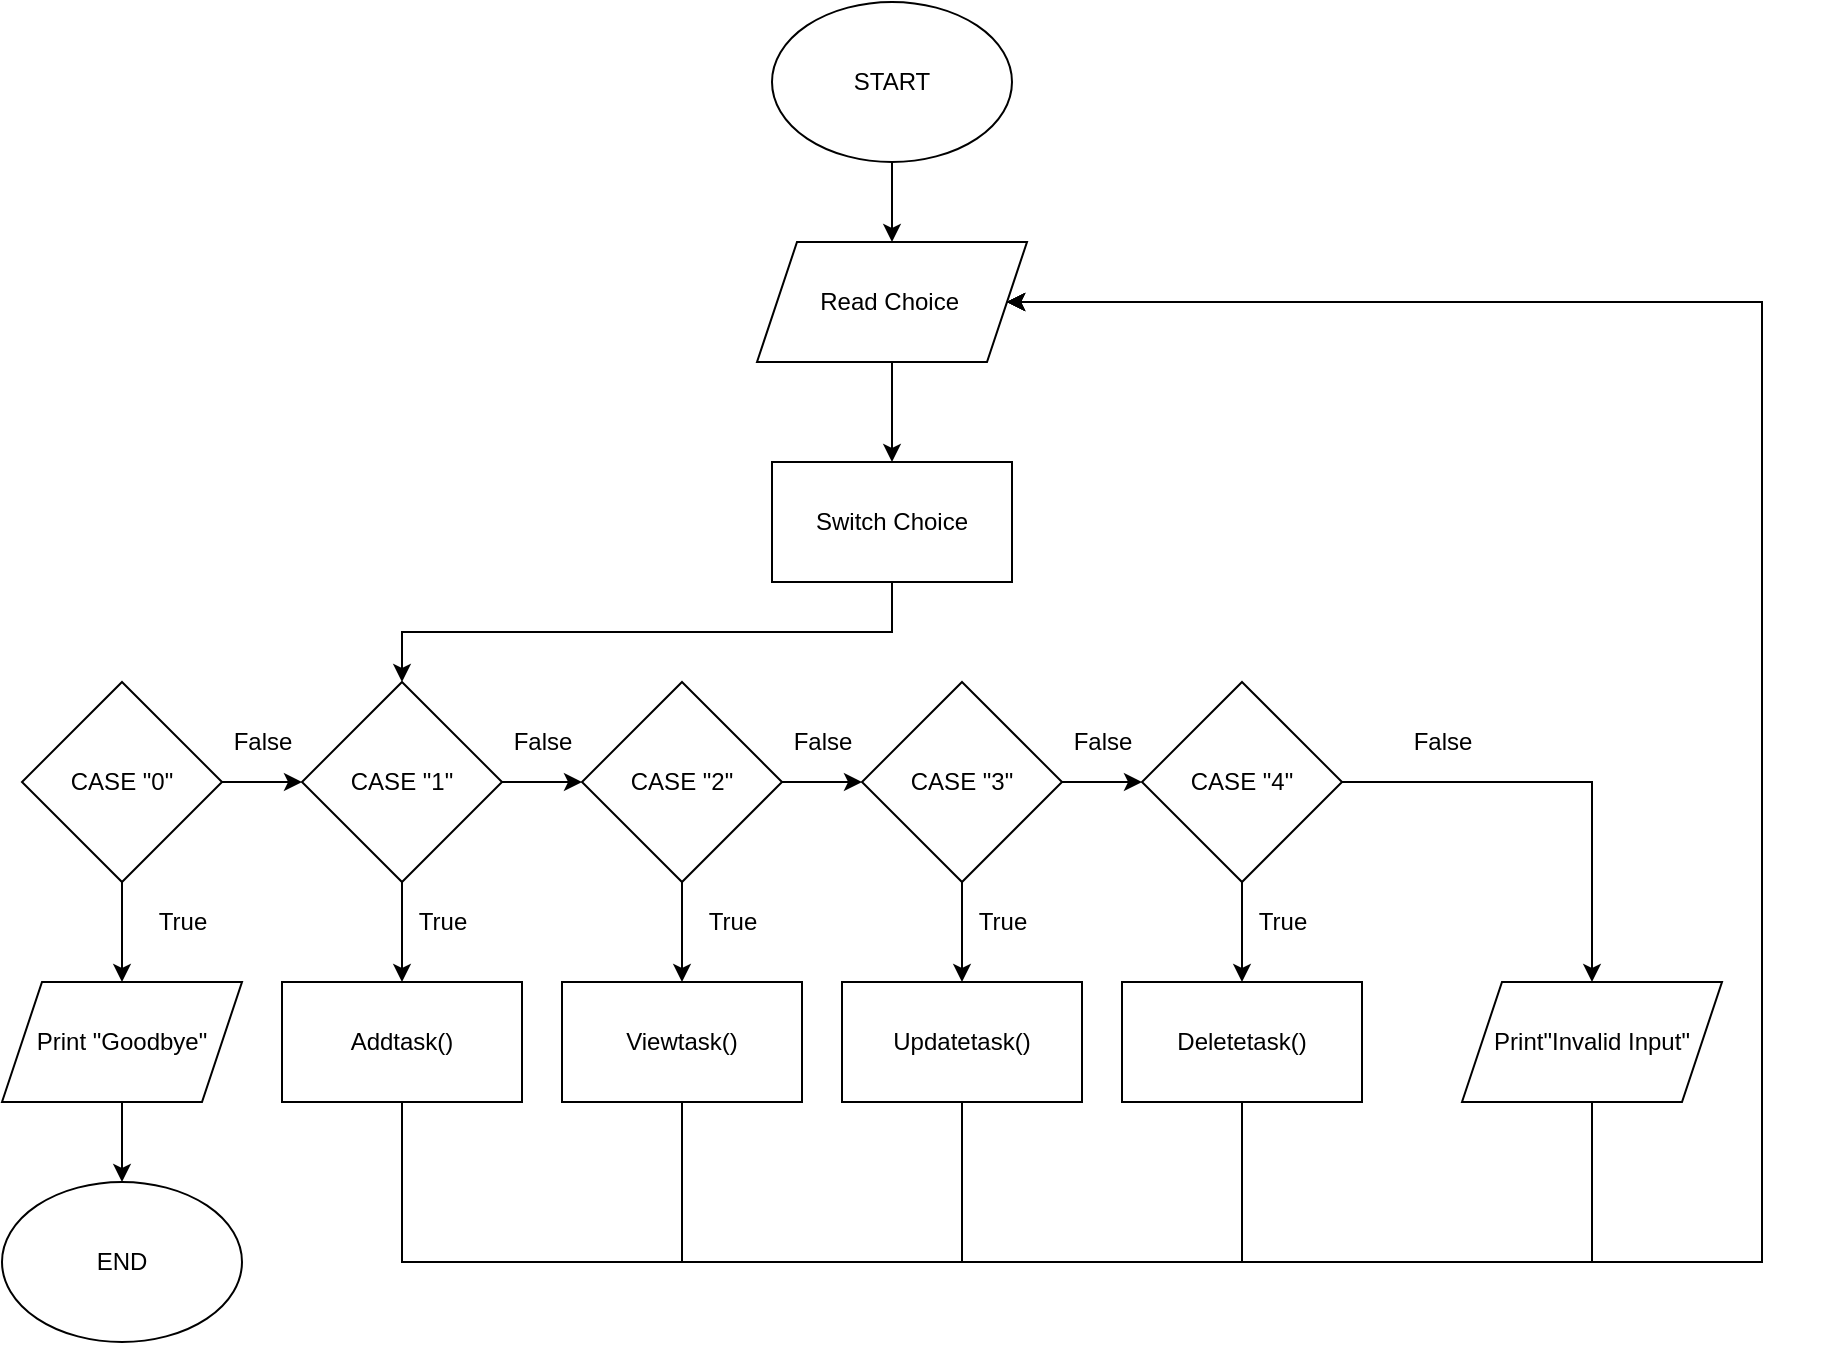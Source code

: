 <mxfile version="20.0.1" type="device" pages="2"><diagram id="vrBFWH04JDx23uw2b4xb" name="Page-1"><mxGraphModel dx="1038" dy="579" grid="1" gridSize="10" guides="1" tooltips="1" connect="1" arrows="1" fold="1" page="1" pageScale="1" pageWidth="850" pageHeight="1100" math="0" shadow="0"><root><mxCell id="0"/><mxCell id="1" parent="0"/><mxCell id="QoeTSmXviorXNVp-4beV-15" style="edgeStyle=orthogonalEdgeStyle;rounded=0;orthogonalLoop=1;jettySize=auto;html=1;exitX=0.5;exitY=1;exitDx=0;exitDy=0;entryX=0.5;entryY=0;entryDx=0;entryDy=0;" parent="1" source="3M4wHHzy-_Ds8q6wfzPW-3" target="QoeTSmXviorXNVp-4beV-1" edge="1"><mxGeometry relative="1" as="geometry"/></mxCell><mxCell id="3M4wHHzy-_Ds8q6wfzPW-3" value="Read Choice&amp;nbsp;" style="shape=parallelogram;perimeter=parallelogramPerimeter;whiteSpace=wrap;html=1;fixedSize=1;" parent="1" vertex="1"><mxGeometry x="407.5" y="310" width="135" height="60" as="geometry"/></mxCell><mxCell id="QoeTSmXviorXNVp-4beV-38" style="edgeStyle=orthogonalEdgeStyle;rounded=0;orthogonalLoop=1;jettySize=auto;html=1;exitX=0.5;exitY=1;exitDx=0;exitDy=0;entryX=1;entryY=0.5;entryDx=0;entryDy=0;" parent="1" source="3M4wHHzy-_Ds8q6wfzPW-4" target="3M4wHHzy-_Ds8q6wfzPW-3" edge="1"><mxGeometry relative="1" as="geometry"><Array as="points"><mxPoint x="230" y="820"/><mxPoint x="910" y="820"/><mxPoint x="910" y="340"/></Array></mxGeometry></mxCell><mxCell id="3M4wHHzy-_Ds8q6wfzPW-4" value="Addtask()" style="rounded=0;whiteSpace=wrap;html=1;" parent="1" vertex="1"><mxGeometry x="170" y="680" width="120" height="60" as="geometry"/></mxCell><mxCell id="QoeTSmXviorXNVp-4beV-39" style="edgeStyle=orthogonalEdgeStyle;rounded=0;orthogonalLoop=1;jettySize=auto;html=1;exitX=0.5;exitY=1;exitDx=0;exitDy=0;entryX=1;entryY=0.5;entryDx=0;entryDy=0;" parent="1" source="3M4wHHzy-_Ds8q6wfzPW-8" target="3M4wHHzy-_Ds8q6wfzPW-3" edge="1"><mxGeometry relative="1" as="geometry"><Array as="points"><mxPoint x="370" y="820"/><mxPoint x="910" y="820"/><mxPoint x="910" y="340"/></Array></mxGeometry></mxCell><mxCell id="3M4wHHzy-_Ds8q6wfzPW-8" value="Viewtask()" style="rounded=0;whiteSpace=wrap;html=1;" parent="1" vertex="1"><mxGeometry x="310" y="680" width="120" height="60" as="geometry"/></mxCell><mxCell id="QoeTSmXviorXNVp-4beV-40" style="edgeStyle=orthogonalEdgeStyle;rounded=0;orthogonalLoop=1;jettySize=auto;html=1;exitX=0.5;exitY=1;exitDx=0;exitDy=0;entryX=1;entryY=0.5;entryDx=0;entryDy=0;" parent="1" source="3M4wHHzy-_Ds8q6wfzPW-9" target="3M4wHHzy-_Ds8q6wfzPW-3" edge="1"><mxGeometry relative="1" as="geometry"><Array as="points"><mxPoint x="510" y="820"/><mxPoint x="910" y="820"/><mxPoint x="910" y="340"/></Array></mxGeometry></mxCell><mxCell id="3M4wHHzy-_Ds8q6wfzPW-9" value="Updatetask()" style="rounded=0;whiteSpace=wrap;html=1;" parent="1" vertex="1"><mxGeometry x="450" y="680" width="120" height="60" as="geometry"/></mxCell><mxCell id="QoeTSmXviorXNVp-4beV-41" style="edgeStyle=orthogonalEdgeStyle;rounded=0;orthogonalLoop=1;jettySize=auto;html=1;exitX=0.5;exitY=1;exitDx=0;exitDy=0;entryX=1;entryY=0.5;entryDx=0;entryDy=0;" parent="1" source="3M4wHHzy-_Ds8q6wfzPW-10" target="3M4wHHzy-_Ds8q6wfzPW-3" edge="1"><mxGeometry relative="1" as="geometry"><Array as="points"><mxPoint x="650" y="820"/><mxPoint x="910" y="820"/><mxPoint x="910" y="340"/></Array></mxGeometry></mxCell><mxCell id="3M4wHHzy-_Ds8q6wfzPW-10" value="Deletetask()" style="rounded=0;whiteSpace=wrap;html=1;" parent="1" vertex="1"><mxGeometry x="590" y="680" width="120" height="60" as="geometry"/></mxCell><mxCell id="QoeTSmXviorXNVp-4beV-43" style="edgeStyle=orthogonalEdgeStyle;rounded=0;orthogonalLoop=1;jettySize=auto;html=1;exitX=0.5;exitY=1;exitDx=0;exitDy=0;entryX=1;entryY=0.5;entryDx=0;entryDy=0;" parent="1" source="QoeTSmXviorXNVp-4beV-46" target="3M4wHHzy-_Ds8q6wfzPW-3" edge="1"><mxGeometry relative="1" as="geometry"><mxPoint x="930" y="740" as="sourcePoint"/><Array as="points"><mxPoint x="825" y="820"/><mxPoint x="910" y="820"/><mxPoint x="910" y="340"/></Array></mxGeometry></mxCell><mxCell id="QoeTSmXviorXNVp-4beV-16" style="edgeStyle=orthogonalEdgeStyle;rounded=0;orthogonalLoop=1;jettySize=auto;html=1;exitX=0.5;exitY=1;exitDx=0;exitDy=0;entryX=0.5;entryY=0;entryDx=0;entryDy=0;" parent="1" source="QoeTSmXviorXNVp-4beV-1" target="QoeTSmXviorXNVp-4beV-3" edge="1"><mxGeometry relative="1" as="geometry"/></mxCell><mxCell id="QoeTSmXviorXNVp-4beV-1" value="Switch Choice" style="rounded=0;whiteSpace=wrap;html=1;" parent="1" vertex="1"><mxGeometry x="415" y="420" width="120" height="60" as="geometry"/></mxCell><mxCell id="QoeTSmXviorXNVp-4beV-9" style="edgeStyle=orthogonalEdgeStyle;rounded=0;orthogonalLoop=1;jettySize=auto;html=1;exitX=0.5;exitY=1;exitDx=0;exitDy=0;entryX=0.5;entryY=0;entryDx=0;entryDy=0;" parent="1" source="QoeTSmXviorXNVp-4beV-3" target="3M4wHHzy-_Ds8q6wfzPW-4" edge="1"><mxGeometry relative="1" as="geometry"/></mxCell><mxCell id="QoeTSmXviorXNVp-4beV-22" style="edgeStyle=orthogonalEdgeStyle;rounded=0;orthogonalLoop=1;jettySize=auto;html=1;exitX=1;exitY=0.5;exitDx=0;exitDy=0;entryX=0;entryY=0.5;entryDx=0;entryDy=0;" parent="1" source="QoeTSmXviorXNVp-4beV-3" target="QoeTSmXviorXNVp-4beV-5" edge="1"><mxGeometry relative="1" as="geometry"/></mxCell><mxCell id="QoeTSmXviorXNVp-4beV-3" value="CASE &quot;1&quot;" style="rhombus;whiteSpace=wrap;html=1;" parent="1" vertex="1"><mxGeometry x="180" y="530" width="100" height="100" as="geometry"/></mxCell><mxCell id="QoeTSmXviorXNVp-4beV-10" style="edgeStyle=orthogonalEdgeStyle;rounded=0;orthogonalLoop=1;jettySize=auto;html=1;exitX=0.5;exitY=1;exitDx=0;exitDy=0;" parent="1" source="QoeTSmXviorXNVp-4beV-5" target="3M4wHHzy-_Ds8q6wfzPW-8" edge="1"><mxGeometry relative="1" as="geometry"/></mxCell><mxCell id="QoeTSmXviorXNVp-4beV-23" style="edgeStyle=orthogonalEdgeStyle;rounded=0;orthogonalLoop=1;jettySize=auto;html=1;exitX=1;exitY=0.5;exitDx=0;exitDy=0;entryX=0;entryY=0.5;entryDx=0;entryDy=0;" parent="1" source="QoeTSmXviorXNVp-4beV-5" target="QoeTSmXviorXNVp-4beV-6" edge="1"><mxGeometry relative="1" as="geometry"/></mxCell><mxCell id="QoeTSmXviorXNVp-4beV-5" value="CASE &quot;2&quot;" style="rhombus;whiteSpace=wrap;html=1;" parent="1" vertex="1"><mxGeometry x="320" y="530" width="100" height="100" as="geometry"/></mxCell><mxCell id="QoeTSmXviorXNVp-4beV-11" style="edgeStyle=orthogonalEdgeStyle;rounded=0;orthogonalLoop=1;jettySize=auto;html=1;exitX=0.5;exitY=1;exitDx=0;exitDy=0;entryX=0.5;entryY=0;entryDx=0;entryDy=0;" parent="1" source="QoeTSmXviorXNVp-4beV-6" target="3M4wHHzy-_Ds8q6wfzPW-9" edge="1"><mxGeometry relative="1" as="geometry"/></mxCell><mxCell id="QoeTSmXviorXNVp-4beV-24" style="edgeStyle=orthogonalEdgeStyle;rounded=0;orthogonalLoop=1;jettySize=auto;html=1;exitX=1;exitY=0.5;exitDx=0;exitDy=0;" parent="1" source="QoeTSmXviorXNVp-4beV-6" target="QoeTSmXviorXNVp-4beV-7" edge="1"><mxGeometry relative="1" as="geometry"/></mxCell><mxCell id="QoeTSmXviorXNVp-4beV-6" value="CASE &quot;3&quot;" style="rhombus;whiteSpace=wrap;html=1;" parent="1" vertex="1"><mxGeometry x="460" y="530" width="100" height="100" as="geometry"/></mxCell><mxCell id="QoeTSmXviorXNVp-4beV-12" style="edgeStyle=orthogonalEdgeStyle;rounded=0;orthogonalLoop=1;jettySize=auto;html=1;exitX=0.5;exitY=1;exitDx=0;exitDy=0;entryX=0.5;entryY=0;entryDx=0;entryDy=0;" parent="1" source="QoeTSmXviorXNVp-4beV-7" target="3M4wHHzy-_Ds8q6wfzPW-10" edge="1"><mxGeometry relative="1" as="geometry"/></mxCell><mxCell id="mx9r7izXAQUNB9DN_aFu-5" style="edgeStyle=orthogonalEdgeStyle;rounded=0;orthogonalLoop=1;jettySize=auto;html=1;exitX=1;exitY=0.5;exitDx=0;exitDy=0;" parent="1" source="QoeTSmXviorXNVp-4beV-7" target="QoeTSmXviorXNVp-4beV-46" edge="1"><mxGeometry relative="1" as="geometry"/></mxCell><mxCell id="QoeTSmXviorXNVp-4beV-7" value="CASE &quot;4&quot;" style="rhombus;whiteSpace=wrap;html=1;" parent="1" vertex="1"><mxGeometry x="600" y="530" width="100" height="100" as="geometry"/></mxCell><mxCell id="QoeTSmXviorXNVp-4beV-14" style="edgeStyle=orthogonalEdgeStyle;rounded=0;orthogonalLoop=1;jettySize=auto;html=1;exitX=0.5;exitY=1;exitDx=0;exitDy=0;" parent="1" edge="1"><mxGeometry relative="1" as="geometry"><mxPoint x="930" y="630" as="sourcePoint"/><mxPoint x="930" y="630" as="targetPoint"/></mxGeometry></mxCell><mxCell id="QoeTSmXviorXNVp-4beV-27" value="True" style="text;html=1;align=center;verticalAlign=middle;resizable=0;points=[];autosize=1;strokeColor=none;fillColor=none;" parent="1" vertex="1"><mxGeometry x="230" y="640" width="40" height="20" as="geometry"/></mxCell><mxCell id="QoeTSmXviorXNVp-4beV-28" value="True" style="text;html=1;align=center;verticalAlign=middle;resizable=0;points=[];autosize=1;strokeColor=none;fillColor=none;" parent="1" vertex="1"><mxGeometry x="375" y="640" width="40" height="20" as="geometry"/></mxCell><mxCell id="QoeTSmXviorXNVp-4beV-29" value="True" style="text;html=1;align=center;verticalAlign=middle;resizable=0;points=[];autosize=1;strokeColor=none;fillColor=none;" parent="1" vertex="1"><mxGeometry x="510" y="640" width="40" height="20" as="geometry"/></mxCell><mxCell id="QoeTSmXviorXNVp-4beV-30" value="True" style="text;html=1;align=center;verticalAlign=middle;resizable=0;points=[];autosize=1;strokeColor=none;fillColor=none;" parent="1" vertex="1"><mxGeometry x="650" y="640" width="40" height="20" as="geometry"/></mxCell><mxCell id="QoeTSmXviorXNVp-4beV-31" value="True" style="text;html=1;align=center;verticalAlign=middle;resizable=0;points=[];autosize=1;strokeColor=none;fillColor=none;" parent="1" vertex="1"><mxGeometry x="100" y="640" width="40" height="20" as="geometry"/></mxCell><mxCell id="QoeTSmXviorXNVp-4beV-32" value="False" style="text;html=1;align=center;verticalAlign=middle;resizable=0;points=[];autosize=1;strokeColor=none;fillColor=none;" parent="1" vertex="1"><mxGeometry x="280" y="550" width="40" height="20" as="geometry"/></mxCell><mxCell id="QoeTSmXviorXNVp-4beV-33" value="False" style="text;html=1;align=center;verticalAlign=middle;resizable=0;points=[];autosize=1;strokeColor=none;fillColor=none;" parent="1" vertex="1"><mxGeometry x="420" y="550" width="40" height="20" as="geometry"/></mxCell><mxCell id="QoeTSmXviorXNVp-4beV-34" value="False" style="text;html=1;align=center;verticalAlign=middle;resizable=0;points=[];autosize=1;strokeColor=none;fillColor=none;" parent="1" vertex="1"><mxGeometry x="560" y="550" width="40" height="20" as="geometry"/></mxCell><mxCell id="QoeTSmXviorXNVp-4beV-35" value="False" style="text;html=1;align=center;verticalAlign=middle;resizable=0;points=[];autosize=1;strokeColor=none;fillColor=none;" parent="1" vertex="1"><mxGeometry x="140" y="550" width="40" height="20" as="geometry"/></mxCell><mxCell id="QoeTSmXviorXNVp-4beV-36" value="False" style="text;html=1;align=center;verticalAlign=middle;resizable=0;points=[];autosize=1;strokeColor=none;fillColor=none;" parent="1" vertex="1"><mxGeometry x="730" y="550" width="40" height="20" as="geometry"/></mxCell><mxCell id="mx9r7izXAQUNB9DN_aFu-2" style="edgeStyle=orthogonalEdgeStyle;rounded=0;orthogonalLoop=1;jettySize=auto;html=1;exitX=0.5;exitY=1;exitDx=0;exitDy=0;entryX=0.5;entryY=0;entryDx=0;entryDy=0;" parent="1" source="QoeTSmXviorXNVp-4beV-45" target="mx9r7izXAQUNB9DN_aFu-1" edge="1"><mxGeometry relative="1" as="geometry"/></mxCell><mxCell id="QoeTSmXviorXNVp-4beV-45" value="Print &quot;Goodbye&quot;" style="shape=parallelogram;perimeter=parallelogramPerimeter;whiteSpace=wrap;html=1;fixedSize=1;" parent="1" vertex="1"><mxGeometry x="30" y="680" width="120" height="60" as="geometry"/></mxCell><mxCell id="QoeTSmXviorXNVp-4beV-46" value="Print&quot;Invalid Input&quot;" style="shape=parallelogram;perimeter=parallelogramPerimeter;whiteSpace=wrap;html=1;fixedSize=1;" parent="1" vertex="1"><mxGeometry x="760" y="680" width="130" height="60" as="geometry"/></mxCell><mxCell id="mx9r7izXAQUNB9DN_aFu-1" value="END" style="ellipse;whiteSpace=wrap;html=1;" parent="1" vertex="1"><mxGeometry x="30" y="780" width="120" height="80" as="geometry"/></mxCell><mxCell id="mx9r7izXAQUNB9DN_aFu-4" style="edgeStyle=orthogonalEdgeStyle;rounded=0;orthogonalLoop=1;jettySize=auto;html=1;exitX=1;exitY=0.5;exitDx=0;exitDy=0;entryX=0;entryY=0.5;entryDx=0;entryDy=0;" parent="1" source="mx9r7izXAQUNB9DN_aFu-3" target="QoeTSmXviorXNVp-4beV-3" edge="1"><mxGeometry relative="1" as="geometry"/></mxCell><mxCell id="mx9r7izXAQUNB9DN_aFu-6" style="edgeStyle=orthogonalEdgeStyle;rounded=0;orthogonalLoop=1;jettySize=auto;html=1;exitX=0.5;exitY=1;exitDx=0;exitDy=0;entryX=0.5;entryY=0;entryDx=0;entryDy=0;" parent="1" source="mx9r7izXAQUNB9DN_aFu-3" target="QoeTSmXviorXNVp-4beV-45" edge="1"><mxGeometry relative="1" as="geometry"/></mxCell><mxCell id="mx9r7izXAQUNB9DN_aFu-3" value="CASE &quot;0&quot;" style="rhombus;whiteSpace=wrap;html=1;" parent="1" vertex="1"><mxGeometry x="40" y="530" width="100" height="100" as="geometry"/></mxCell><mxCell id="IRIPb5V-Yc5Itu7WHQ0k-1" style="edgeStyle=orthogonalEdgeStyle;rounded=0;orthogonalLoop=1;jettySize=auto;html=1;exitX=0.5;exitY=1;exitDx=0;exitDy=0;entryX=0.5;entryY=0;entryDx=0;entryDy=0;" parent="1" source="Xo35nypRahLZn4lorRxf-1" target="3M4wHHzy-_Ds8q6wfzPW-3" edge="1"><mxGeometry relative="1" as="geometry"/></mxCell><mxCell id="Xo35nypRahLZn4lorRxf-1" value="START" style="ellipse;whiteSpace=wrap;html=1;" parent="1" vertex="1"><mxGeometry x="415" y="190" width="120" height="80" as="geometry"/></mxCell></root></mxGraphModel></diagram><diagram id="XfBBQ6LeH99BbBoVTkGs" name="Page-2"><mxGraphModel dx="1038" dy="579" grid="1" gridSize="10" guides="1" tooltips="1" connect="1" arrows="1" fold="1" page="1" pageScale="1" pageWidth="850" pageHeight="1100" math="0" shadow="0"><root><mxCell id="0"/><mxCell id="1" parent="0"/><mxCell id="ZfJVOEkbYSfY79Q3tWtn-2" style="edgeStyle=orthogonalEdgeStyle;rounded=0;orthogonalLoop=1;jettySize=auto;html=1;exitX=0.5;exitY=1;exitDx=0;exitDy=0;" parent="1" source="VWIretnKf8YcGxEmqmJl-1" target="VWIretnKf8YcGxEmqmJl-2" edge="1"><mxGeometry relative="1" as="geometry"/></mxCell><mxCell id="VWIretnKf8YcGxEmqmJl-1" value="Read Taskname" style="shape=parallelogram;perimeter=parallelogramPerimeter;whiteSpace=wrap;html=1;fixedSize=1;" parent="1" vertex="1"><mxGeometry x="290" y="140" width="120" height="60" as="geometry"/></mxCell><mxCell id="hLBgOLWrkPnCfN4JOmHz-14" style="edgeStyle=orthogonalEdgeStyle;rounded=0;orthogonalLoop=1;jettySize=auto;html=1;exitX=0.5;exitY=1;exitDx=0;exitDy=0;entryX=0.5;entryY=0;entryDx=0;entryDy=0;" parent="1" source="VWIretnKf8YcGxEmqmJl-2" target="RjAulPrGfrosj1RBETQC-1" edge="1"><mxGeometry relative="1" as="geometry"/></mxCell><mxCell id="VWIretnKf8YcGxEmqmJl-2" value="Read CategoryChoices" style="shape=parallelogram;perimeter=parallelogramPerimeter;whiteSpace=wrap;html=1;fixedSize=1;" parent="1" vertex="1"><mxGeometry x="270" y="240" width="160" height="60" as="geometry"/></mxCell><mxCell id="hLBgOLWrkPnCfN4JOmHz-18" style="edgeStyle=orthogonalEdgeStyle;rounded=0;orthogonalLoop=1;jettySize=auto;html=1;exitX=0.5;exitY=1;exitDx=0;exitDy=0;entryX=0.5;entryY=0;entryDx=0;entryDy=0;" parent="1" source="VWIretnKf8YcGxEmqmJl-3" target="iJK04Ddi8_i1EyKeGJ-5-4" edge="1"><mxGeometry relative="1" as="geometry"/></mxCell><mxCell id="VWIretnKf8YcGxEmqmJl-3" value="Read Duedate" style="shape=parallelogram;perimeter=parallelogramPerimeter;whiteSpace=wrap;html=1;fixedSize=1;" parent="1" vertex="1"><mxGeometry x="290" y="810" width="120" height="60" as="geometry"/></mxCell><mxCell id="hLBgOLWrkPnCfN4JOmHz-15" style="edgeStyle=orthogonalEdgeStyle;rounded=0;orthogonalLoop=1;jettySize=auto;html=1;exitX=0.5;exitY=1;exitDx=0;exitDy=0;entryX=0.5;entryY=0;entryDx=0;entryDy=0;" parent="1" source="VWIretnKf8YcGxEmqmJl-4" target="VWIretnKf8YcGxEmqmJl-3" edge="1"><mxGeometry relative="1" as="geometry"/></mxCell><mxCell id="VWIretnKf8YcGxEmqmJl-4" value="Category = &quot;Home&quot;" style="rounded=0;whiteSpace=wrap;html=1;" parent="1" vertex="1"><mxGeometry x="75" y="680" width="120" height="60" as="geometry"/></mxCell><mxCell id="hLBgOLWrkPnCfN4JOmHz-16" style="edgeStyle=orthogonalEdgeStyle;rounded=0;orthogonalLoop=1;jettySize=auto;html=1;exitX=0.5;exitY=1;exitDx=0;exitDy=0;entryX=0.5;entryY=0;entryDx=0;entryDy=0;" parent="1" source="VWIretnKf8YcGxEmqmJl-5" target="VWIretnKf8YcGxEmqmJl-3" edge="1"><mxGeometry relative="1" as="geometry"/></mxCell><mxCell id="VWIretnKf8YcGxEmqmJl-5" value="Category = &quot;School&quot;" style="rounded=0;whiteSpace=wrap;html=1;" parent="1" vertex="1"><mxGeometry x="290" y="680" width="120" height="60" as="geometry"/></mxCell><mxCell id="hLBgOLWrkPnCfN4JOmHz-17" style="edgeStyle=orthogonalEdgeStyle;rounded=0;orthogonalLoop=1;jettySize=auto;html=1;exitX=0.5;exitY=1;exitDx=0;exitDy=0;entryX=0.5;entryY=0;entryDx=0;entryDy=0;" parent="1" source="VWIretnKf8YcGxEmqmJl-6" target="VWIretnKf8YcGxEmqmJl-3" edge="1"><mxGeometry relative="1" as="geometry"/></mxCell><mxCell id="VWIretnKf8YcGxEmqmJl-6" value="Category = &quot;Work&quot;" style="rounded=0;whiteSpace=wrap;html=1;" parent="1" vertex="1"><mxGeometry x="550" y="680" width="120" height="60" as="geometry"/></mxCell><mxCell id="ZfJVOEkbYSfY79Q3tWtn-1" style="edgeStyle=orthogonalEdgeStyle;rounded=0;orthogonalLoop=1;jettySize=auto;html=1;exitX=0.5;exitY=1;exitDx=0;exitDy=0;entryX=0.5;entryY=0;entryDx=0;entryDy=0;" parent="1" source="FXRki-f-ODZaRL5r9f4B-1" target="VWIretnKf8YcGxEmqmJl-1" edge="1"><mxGeometry relative="1" as="geometry"/></mxCell><mxCell id="FXRki-f-ODZaRL5r9f4B-1" value="START" style="ellipse;whiteSpace=wrap;html=1;" parent="1" vertex="1"><mxGeometry x="290" y="10" width="120" height="80" as="geometry"/></mxCell><mxCell id="hLBgOLWrkPnCfN4JOmHz-19" style="edgeStyle=orthogonalEdgeStyle;rounded=0;orthogonalLoop=1;jettySize=auto;html=1;exitX=0.5;exitY=1;exitDx=0;exitDy=0;entryX=0.5;entryY=0;entryDx=0;entryDy=0;" parent="1" source="iJK04Ddi8_i1EyKeGJ-5-4" target="hLBgOLWrkPnCfN4JOmHz-4" edge="1"><mxGeometry relative="1" as="geometry"/></mxCell><mxCell id="iJK04Ddi8_i1EyKeGJ-5-4" value="Open file(&quot;data.txt) as APPEND MODE&lt;br&gt;Append (Taskname&quot;:&quot;Category&quot;:&quot;Duedate&quot;:Incomplete:end&quot;)&lt;br&gt;Close file" style="rounded=0;whiteSpace=wrap;html=1;" parent="1" vertex="1"><mxGeometry x="157.5" y="910" width="385" height="80" as="geometry"/></mxCell><mxCell id="hLBgOLWrkPnCfN4JOmHz-5" style="edgeStyle=orthogonalEdgeStyle;rounded=0;orthogonalLoop=1;jettySize=auto;html=1;exitX=0.5;exitY=1;exitDx=0;exitDy=0;entryX=0.5;entryY=0;entryDx=0;entryDy=0;" parent="1" source="RjAulPrGfrosj1RBETQC-1" target="RjAulPrGfrosj1RBETQC-2" edge="1"><mxGeometry relative="1" as="geometry"/></mxCell><mxCell id="RjAulPrGfrosj1RBETQC-1" value="Switch CategoryChoices" style="rounded=0;whiteSpace=wrap;html=1;" parent="1" vertex="1"><mxGeometry x="290" y="330" width="120" height="60" as="geometry"/></mxCell><mxCell id="hLBgOLWrkPnCfN4JOmHz-8" style="edgeStyle=orthogonalEdgeStyle;rounded=0;orthogonalLoop=1;jettySize=auto;html=1;exitX=0.5;exitY=1;exitDx=0;exitDy=0;entryX=0.5;entryY=0;entryDx=0;entryDy=0;" parent="1" source="RjAulPrGfrosj1RBETQC-2" target="VWIretnKf8YcGxEmqmJl-4" edge="1"><mxGeometry relative="1" as="geometry"/></mxCell><mxCell id="hLBgOLWrkPnCfN4JOmHz-9" style="edgeStyle=orthogonalEdgeStyle;rounded=0;orthogonalLoop=1;jettySize=auto;html=1;exitX=1;exitY=0.5;exitDx=0;exitDy=0;entryX=0;entryY=0.5;entryDx=0;entryDy=0;" parent="1" source="RjAulPrGfrosj1RBETQC-2" target="hLBgOLWrkPnCfN4JOmHz-1" edge="1"><mxGeometry relative="1" as="geometry"/></mxCell><mxCell id="RjAulPrGfrosj1RBETQC-2" value="CASE 1" style="rhombus;whiteSpace=wrap;html=1;" parent="1" vertex="1"><mxGeometry x="70" y="490" width="130" height="130" as="geometry"/></mxCell><mxCell id="hLBgOLWrkPnCfN4JOmHz-10" style="edgeStyle=orthogonalEdgeStyle;rounded=0;orthogonalLoop=1;jettySize=auto;html=1;exitX=0.5;exitY=1;exitDx=0;exitDy=0;entryX=0.5;entryY=0;entryDx=0;entryDy=0;" parent="1" source="hLBgOLWrkPnCfN4JOmHz-1" target="VWIretnKf8YcGxEmqmJl-5" edge="1"><mxGeometry relative="1" as="geometry"/></mxCell><mxCell id="hLBgOLWrkPnCfN4JOmHz-11" style="edgeStyle=orthogonalEdgeStyle;rounded=0;orthogonalLoop=1;jettySize=auto;html=1;exitX=1;exitY=0.5;exitDx=0;exitDy=0;entryX=0;entryY=0.5;entryDx=0;entryDy=0;" parent="1" source="hLBgOLWrkPnCfN4JOmHz-1" target="hLBgOLWrkPnCfN4JOmHz-2" edge="1"><mxGeometry relative="1" as="geometry"/></mxCell><mxCell id="hLBgOLWrkPnCfN4JOmHz-1" value="CASE 2" style="rhombus;whiteSpace=wrap;html=1;" parent="1" vertex="1"><mxGeometry x="285" y="490" width="130" height="130" as="geometry"/></mxCell><mxCell id="hLBgOLWrkPnCfN4JOmHz-12" style="edgeStyle=orthogonalEdgeStyle;rounded=0;orthogonalLoop=1;jettySize=auto;html=1;exitX=0.5;exitY=1;exitDx=0;exitDy=0;entryX=0.5;entryY=0;entryDx=0;entryDy=0;" parent="1" source="hLBgOLWrkPnCfN4JOmHz-2" target="VWIretnKf8YcGxEmqmJl-6" edge="1"><mxGeometry relative="1" as="geometry"/></mxCell><mxCell id="hLBgOLWrkPnCfN4JOmHz-13" style="edgeStyle=orthogonalEdgeStyle;rounded=0;orthogonalLoop=1;jettySize=auto;html=1;exitX=1;exitY=0.5;exitDx=0;exitDy=0;entryX=1;entryY=0.5;entryDx=0;entryDy=0;" parent="1" source="hLBgOLWrkPnCfN4JOmHz-2" target="VWIretnKf8YcGxEmqmJl-2" edge="1"><mxGeometry relative="1" as="geometry"><Array as="points"><mxPoint x="740" y="555"/><mxPoint x="740" y="270"/></Array></mxGeometry></mxCell><mxCell id="hLBgOLWrkPnCfN4JOmHz-2" value="CASE 3" style="rhombus;whiteSpace=wrap;html=1;" parent="1" vertex="1"><mxGeometry x="545" y="490" width="130" height="130" as="geometry"/></mxCell><mxCell id="bR8AH39sSMSlsxy1d_Ax-2" style="edgeStyle=orthogonalEdgeStyle;rounded=0;orthogonalLoop=1;jettySize=auto;html=1;exitX=1;exitY=0.5;exitDx=0;exitDy=0;entryX=0;entryY=0.5;entryDx=0;entryDy=0;" parent="1" source="hLBgOLWrkPnCfN4JOmHz-4" target="bR8AH39sSMSlsxy1d_Ax-1" edge="1"><mxGeometry relative="1" as="geometry"/></mxCell><mxCell id="hLBgOLWrkPnCfN4JOmHz-4" value="Print&quot;Data Saved Successfully&quot;&amp;nbsp;" style="shape=parallelogram;perimeter=parallelogramPerimeter;whiteSpace=wrap;html=1;fixedSize=1;" parent="1" vertex="1"><mxGeometry x="295" y="1020" width="120" height="60" as="geometry"/></mxCell><mxCell id="hLBgOLWrkPnCfN4JOmHz-20" value="True" style="text;html=1;align=center;verticalAlign=middle;resizable=0;points=[];autosize=1;strokeColor=none;fillColor=none;" parent="1" vertex="1"><mxGeometry x="140" y="630" width="40" height="20" as="geometry"/></mxCell><mxCell id="hLBgOLWrkPnCfN4JOmHz-21" value="True" style="text;html=1;align=center;verticalAlign=middle;resizable=0;points=[];autosize=1;strokeColor=none;fillColor=none;" parent="1" vertex="1"><mxGeometry x="360" y="630" width="40" height="20" as="geometry"/></mxCell><mxCell id="hLBgOLWrkPnCfN4JOmHz-22" value="True" style="text;html=1;align=center;verticalAlign=middle;resizable=0;points=[];autosize=1;strokeColor=none;fillColor=none;" parent="1" vertex="1"><mxGeometry x="630" y="630" width="40" height="20" as="geometry"/></mxCell><mxCell id="hLBgOLWrkPnCfN4JOmHz-23" value="False" style="text;html=1;align=center;verticalAlign=middle;resizable=0;points=[];autosize=1;strokeColor=none;fillColor=none;" parent="1" vertex="1"><mxGeometry x="220" y="530" width="40" height="20" as="geometry"/></mxCell><mxCell id="hLBgOLWrkPnCfN4JOmHz-24" value="False" style="text;html=1;align=center;verticalAlign=middle;resizable=0;points=[];autosize=1;strokeColor=none;fillColor=none;" parent="1" vertex="1"><mxGeometry x="460" y="530" width="40" height="20" as="geometry"/></mxCell><mxCell id="hLBgOLWrkPnCfN4JOmHz-25" value="False" style="text;html=1;align=center;verticalAlign=middle;resizable=0;points=[];autosize=1;strokeColor=none;fillColor=none;" parent="1" vertex="1"><mxGeometry x="680" y="520" width="40" height="20" as="geometry"/></mxCell><mxCell id="bR8AH39sSMSlsxy1d_Ax-1" value="END" style="ellipse;whiteSpace=wrap;html=1;" parent="1" vertex="1"><mxGeometry x="600" y="1010" width="120" height="80" as="geometry"/></mxCell></root></mxGraphModel></diagram></mxfile>